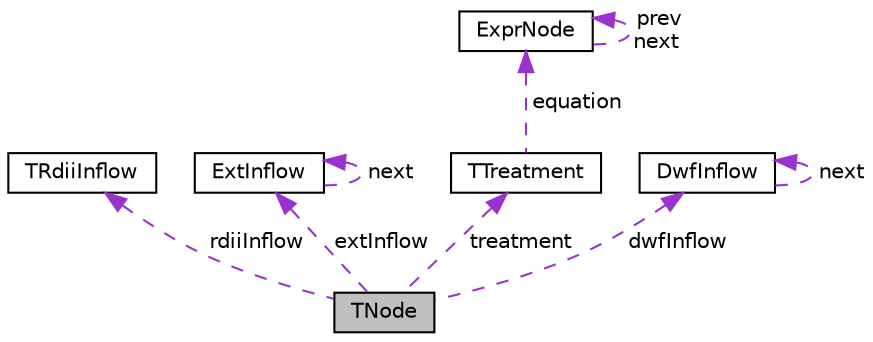 digraph "TNode"
{
  edge [fontname="Helvetica",fontsize="10",labelfontname="Helvetica",labelfontsize="10"];
  node [fontname="Helvetica",fontsize="10",shape=record];
  Node1 [label="TNode",height=0.2,width=0.4,color="black", fillcolor="grey75", style="filled", fontcolor="black"];
  Node2 -> Node1 [dir="back",color="darkorchid3",fontsize="10",style="dashed",label=" rdiiInflow" ,fontname="Helvetica"];
  Node2 [label="TRdiiInflow",height=0.2,width=0.4,color="black", fillcolor="white", style="filled",URL="$d5/d70/struct_t_rdii_inflow.html"];
  Node3 -> Node1 [dir="back",color="darkorchid3",fontsize="10",style="dashed",label=" extInflow" ,fontname="Helvetica"];
  Node3 [label="ExtInflow",height=0.2,width=0.4,color="black", fillcolor="white", style="filled",URL="$da/dd1/struct_ext_inflow.html"];
  Node3 -> Node3 [dir="back",color="darkorchid3",fontsize="10",style="dashed",label=" next" ,fontname="Helvetica"];
  Node4 -> Node1 [dir="back",color="darkorchid3",fontsize="10",style="dashed",label=" treatment" ,fontname="Helvetica"];
  Node4 [label="TTreatment",height=0.2,width=0.4,color="black", fillcolor="white", style="filled",URL="$db/dfa/struct_t_treatment.html"];
  Node5 -> Node4 [dir="back",color="darkorchid3",fontsize="10",style="dashed",label=" equation" ,fontname="Helvetica"];
  Node5 [label="ExprNode",height=0.2,width=0.4,color="black", fillcolor="white", style="filled",URL="$d7/d3d/struct_expr_node.html"];
  Node5 -> Node5 [dir="back",color="darkorchid3",fontsize="10",style="dashed",label=" prev\nnext" ,fontname="Helvetica"];
  Node6 -> Node1 [dir="back",color="darkorchid3",fontsize="10",style="dashed",label=" dwfInflow" ,fontname="Helvetica"];
  Node6 [label="DwfInflow",height=0.2,width=0.4,color="black", fillcolor="white", style="filled",URL="$d6/dff/struct_dwf_inflow.html"];
  Node6 -> Node6 [dir="back",color="darkorchid3",fontsize="10",style="dashed",label=" next" ,fontname="Helvetica"];
}
